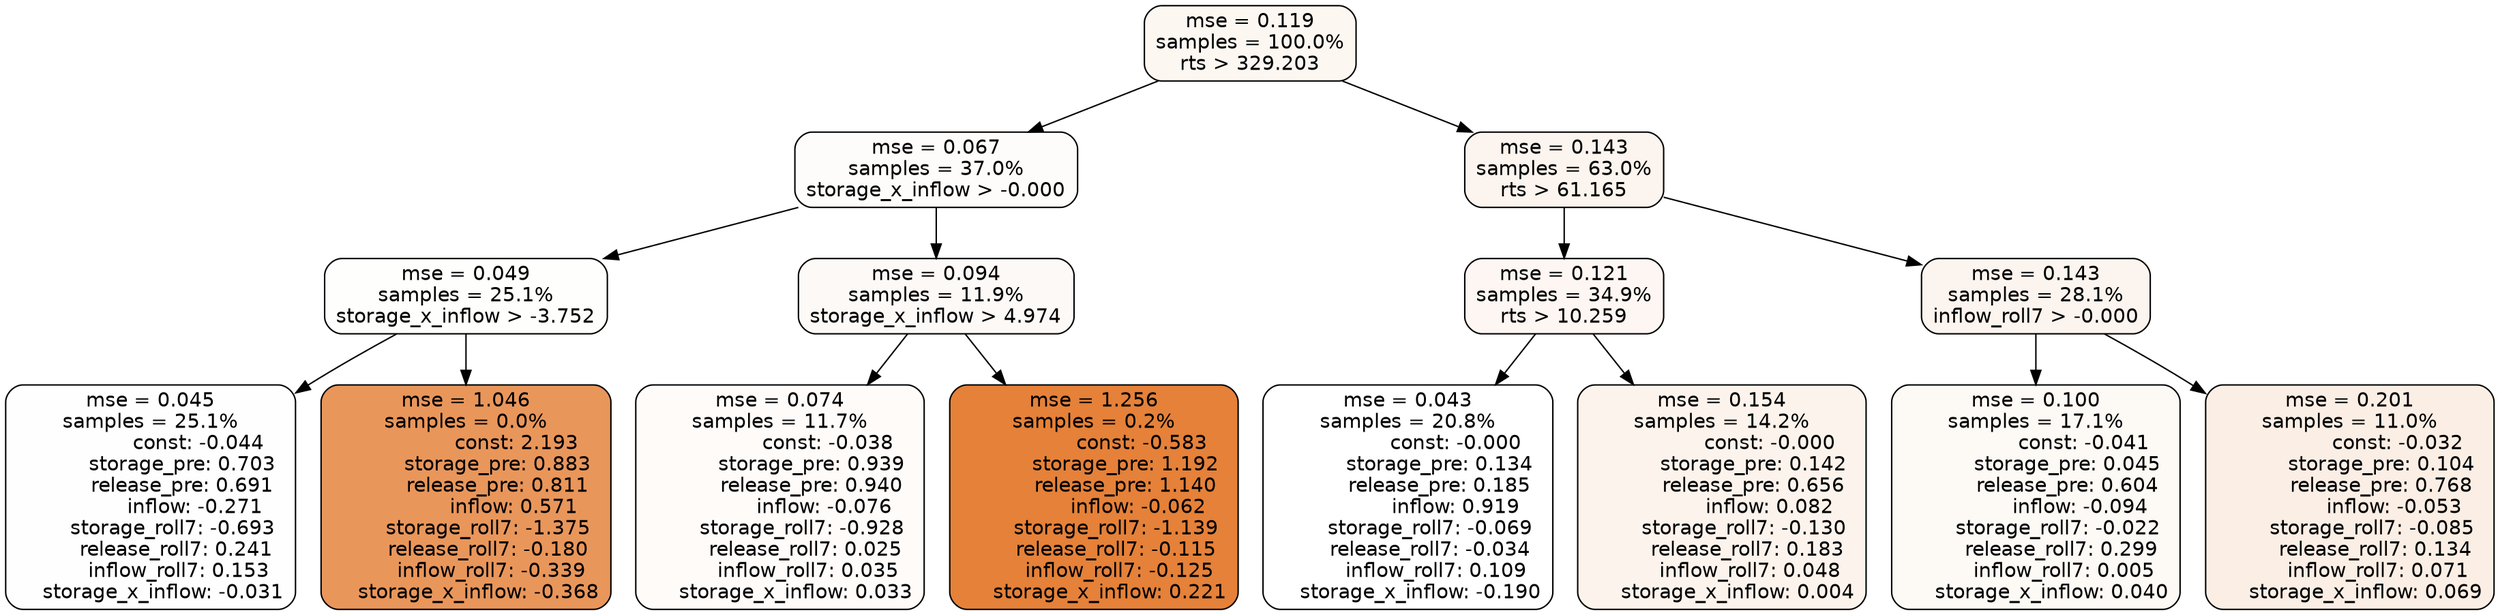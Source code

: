 digraph tree {
node [shape=rectangle, style="filled, rounded", color="black", fontname=helvetica] ;
edge [fontname=helvetica] ;
	"0" [label="mse = 0.119
samples = 100.0%
rts > 329.203", fillcolor="#fdf7f2"]
	"8" [label="mse = 0.067
samples = 37.0%
storage_x_inflow > -0.000", fillcolor="#fefcfb"]
	"1" [label="mse = 0.143
samples = 63.0%
rts > 61.165", fillcolor="#fcf4ee"]
	"9" [label="mse = 0.049
samples = 25.1%
storage_x_inflow > -3.752", fillcolor="#fefefd"]
	"12" [label="mse = 0.094
samples = 11.9%
storage_x_inflow > 4.974", fillcolor="#fdf9f6"]
	"2" [label="mse = 0.121
samples = 34.9%
rts > 10.259", fillcolor="#fdf6f2"]
	"5" [label="mse = 0.143
samples = 28.1%
inflow_roll7 > -0.000", fillcolor="#fcf4ee"]
	"11" [label="mse = 0.045
samples = 25.1%
               const: -0.044
          storage_pre: 0.703
          release_pre: 0.691
              inflow: -0.271
       storage_roll7: -0.693
        release_roll7: 0.241
         inflow_roll7: 0.153
    storage_x_inflow: -0.031", fillcolor="#fefefe"]
	"10" [label="mse = 1.046
samples = 0.0%
                const: 2.193
          storage_pre: 0.883
          release_pre: 0.811
               inflow: 0.571
       storage_roll7: -1.375
       release_roll7: -0.180
        inflow_roll7: -0.339
    storage_x_inflow: -0.368", fillcolor="#e9965b"]
	"13" [label="mse = 0.074
samples = 11.7%
               const: -0.038
          storage_pre: 0.939
          release_pre: 0.940
              inflow: -0.076
       storage_roll7: -0.928
        release_roll7: 0.025
         inflow_roll7: 0.035
     storage_x_inflow: 0.033", fillcolor="#fefbf9"]
	"14" [label="mse = 1.256
samples = 0.2%
               const: -0.583
          storage_pre: 1.192
          release_pre: 1.140
              inflow: -0.062
       storage_roll7: -1.139
       release_roll7: -0.115
        inflow_roll7: -0.125
     storage_x_inflow: 0.221", fillcolor="#e58139"]
	"3" [label="mse = 0.043
samples = 20.8%
               const: -0.000
          storage_pre: 0.134
          release_pre: 0.185
               inflow: 0.919
       storage_roll7: -0.069
       release_roll7: -0.034
         inflow_roll7: 0.109
    storage_x_inflow: -0.190", fillcolor="#ffffff"]
	"4" [label="mse = 0.154
samples = 14.2%
               const: -0.000
          storage_pre: 0.142
          release_pre: 0.656
               inflow: 0.082
       storage_roll7: -0.130
        release_roll7: 0.183
         inflow_roll7: 0.048
     storage_x_inflow: 0.004", fillcolor="#fcf3ec"]
	"6" [label="mse = 0.100
samples = 17.1%
               const: -0.041
          storage_pre: 0.045
          release_pre: 0.604
              inflow: -0.094
       storage_roll7: -0.022
        release_roll7: 0.299
         inflow_roll7: 0.005
     storage_x_inflow: 0.040", fillcolor="#fdf9f5"]
	"7" [label="mse = 0.201
samples = 11.0%
               const: -0.032
          storage_pre: 0.104
          release_pre: 0.768
              inflow: -0.053
       storage_roll7: -0.085
        release_roll7: 0.134
         inflow_roll7: 0.071
     storage_x_inflow: 0.069", fillcolor="#fbeee5"]

	"0" -> "1"
	"0" -> "8"
	"8" -> "9"
	"8" -> "12"
	"1" -> "2"
	"1" -> "5"
	"9" -> "10"
	"9" -> "11"
	"12" -> "13"
	"12" -> "14"
	"2" -> "3"
	"2" -> "4"
	"5" -> "6"
	"5" -> "7"
}